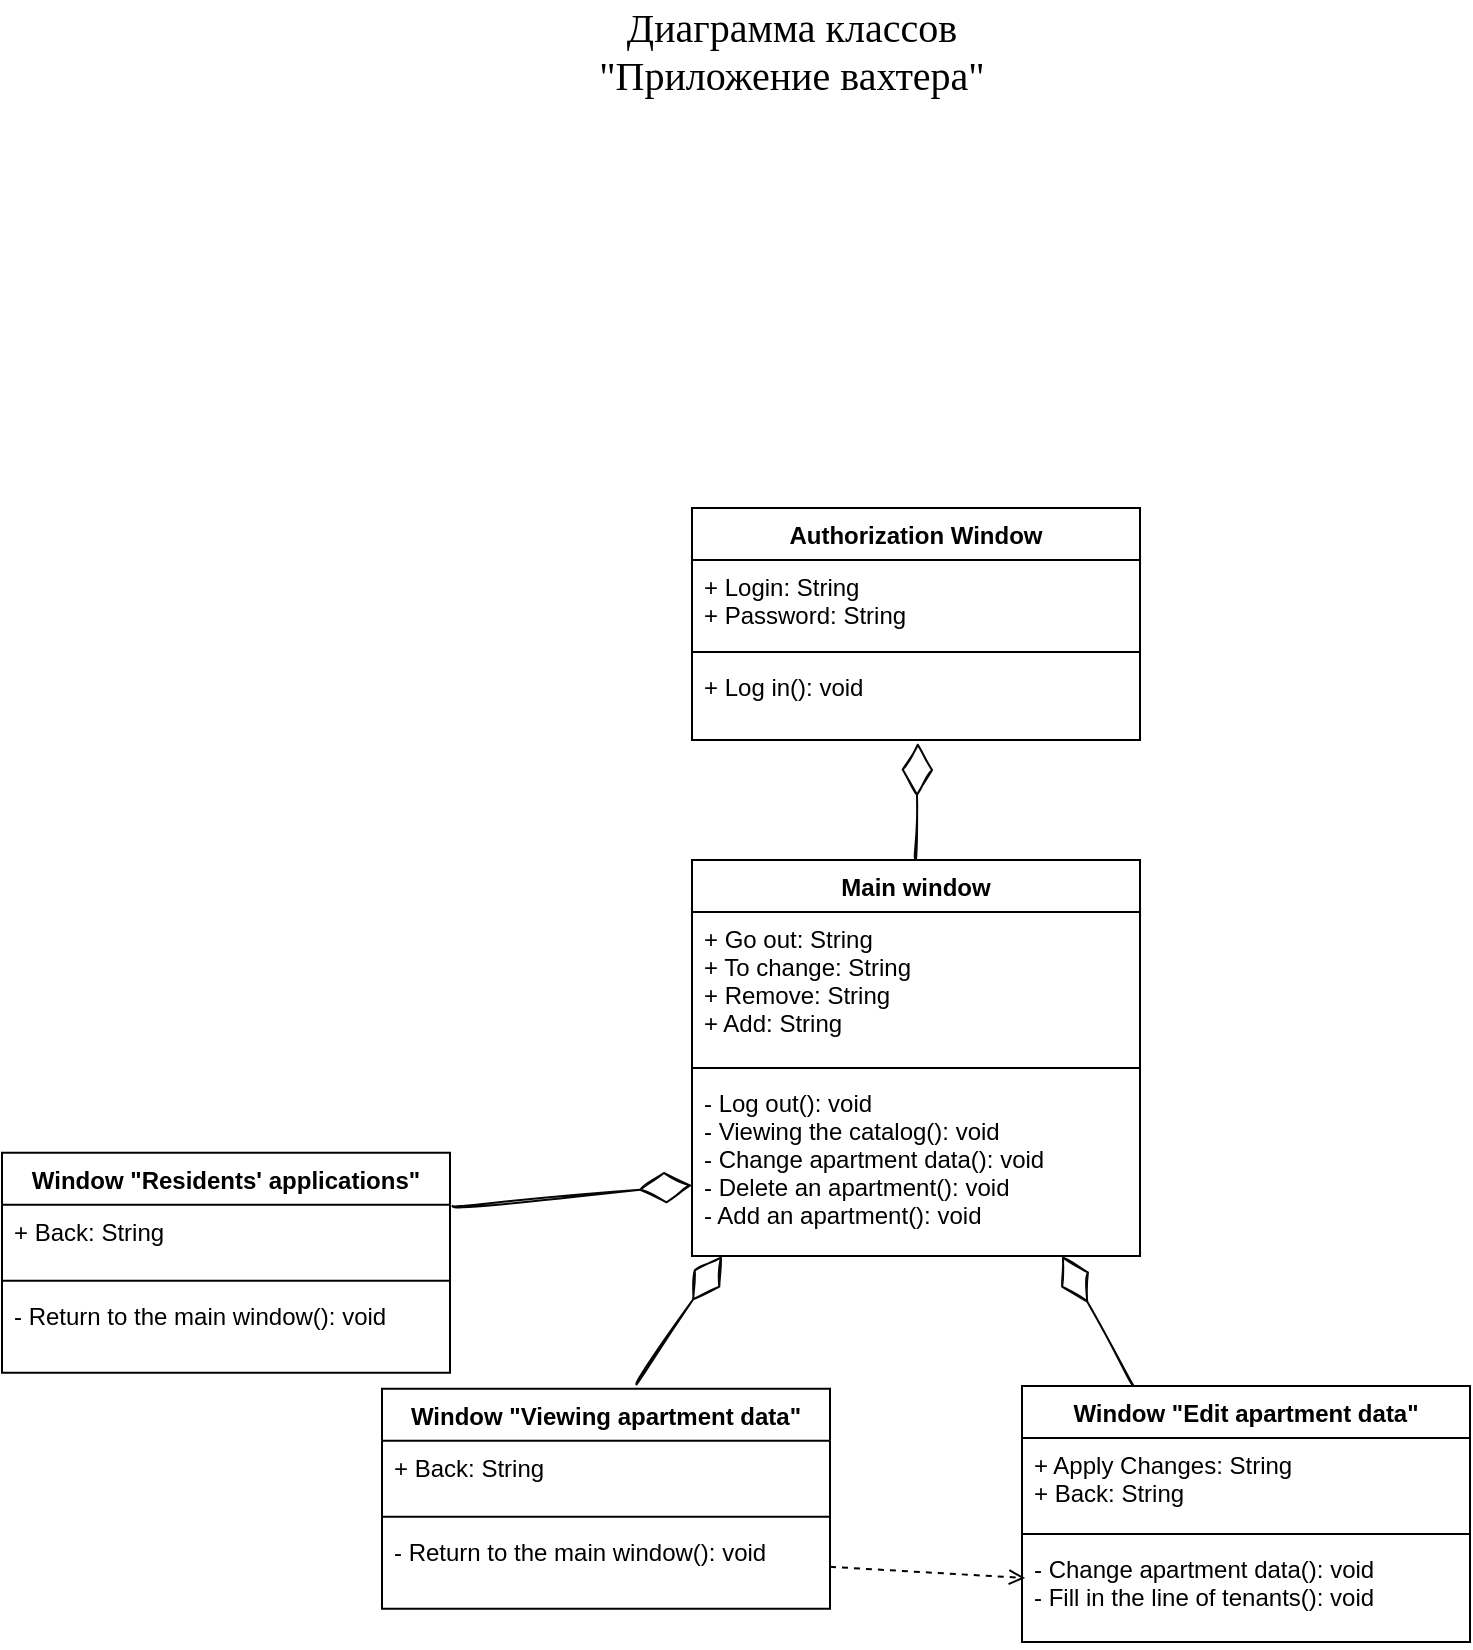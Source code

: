 <mxfile version="17.4.6" type="device"><diagram id="CCgoTomKYs88I-nVAHon" name="Page-1"><mxGraphModel dx="1042" dy="1852" grid="1" gridSize="10" guides="1" tooltips="1" connect="1" arrows="1" fold="1" page="1" pageScale="1" pageWidth="827" pageHeight="1169" math="0" shadow="0"><root><mxCell id="0"/><mxCell id="1" parent="0"/><mxCell id="8F2PFM27OWG5S9CSe4wa-8" value="Main window" style="swimlane;fontStyle=1;align=center;verticalAlign=top;childLayout=stackLayout;horizontal=1;startSize=26;horizontalStack=0;resizeParent=1;resizeParentMax=0;resizeLast=0;collapsible=1;marginBottom=0;" parent="1" vertex="1"><mxGeometry x="355" y="260" width="224" height="198" as="geometry"/></mxCell><mxCell id="8F2PFM27OWG5S9CSe4wa-9" value="+ Go out: String&#10;+ To change: String&#10;+ Remove: String&#10;+ Add: String" style="text;strokeColor=none;fillColor=none;align=left;verticalAlign=top;spacingLeft=4;spacingRight=4;overflow=hidden;rotatable=0;points=[[0,0.5],[1,0.5]];portConstraint=eastwest;" parent="8F2PFM27OWG5S9CSe4wa-8" vertex="1"><mxGeometry y="26" width="224" height="74" as="geometry"/></mxCell><mxCell id="8F2PFM27OWG5S9CSe4wa-10" value="" style="line;strokeWidth=1;fillColor=none;align=left;verticalAlign=middle;spacingTop=-1;spacingLeft=3;spacingRight=3;rotatable=0;labelPosition=right;points=[];portConstraint=eastwest;" parent="8F2PFM27OWG5S9CSe4wa-8" vertex="1"><mxGeometry y="100" width="224" height="8" as="geometry"/></mxCell><mxCell id="8F2PFM27OWG5S9CSe4wa-11" value="- Log out(): void&#10;- Viewing the catalog(): void&#10;- Change apartment data(): void&#10;- Delete an apartment(): void&#10;- Add an apartment(): void" style="text;strokeColor=none;fillColor=none;align=left;verticalAlign=top;spacingLeft=4;spacingRight=4;overflow=hidden;rotatable=0;points=[[0,0.5],[1,0.5]];portConstraint=eastwest;" parent="8F2PFM27OWG5S9CSe4wa-8" vertex="1"><mxGeometry y="108" width="224" height="90" as="geometry"/></mxCell><mxCell id="8F2PFM27OWG5S9CSe4wa-14" value="" style="endArrow=diamondThin;endFill=0;endSize=24;html=1;shadow=0;sketch=1;strokeColor=#050505;strokeWidth=1;curved=1;jumpStyle=sharp;jumpSize=7;exitX=0.5;exitY=0;exitDx=0;exitDy=0;entryX=0.504;entryY=1.035;entryDx=0;entryDy=0;entryPerimeter=0;" parent="1" source="8F2PFM27OWG5S9CSe4wa-8" target="YQBWwW5ngXiucdE0Iv4k-8" edge="1"><mxGeometry width="160" relative="1" as="geometry"><mxPoint x="342.5" y="339" as="sourcePoint"/><mxPoint x="467.177" y="156" as="targetPoint"/></mxGeometry></mxCell><mxCell id="8F2PFM27OWG5S9CSe4wa-15" value="&lt;font face=&quot;Times New Roman&quot; style=&quot;font-size: 20px&quot;&gt;Диаграмма классов&lt;br&gt;&quot;Приложение вахтера&quot;&lt;/font&gt;" style="text;html=1;strokeColor=none;fillColor=none;align=center;verticalAlign=middle;whiteSpace=wrap;rounded=0;" parent="1" vertex="1"><mxGeometry x="300" y="-170" width="210" height="50" as="geometry"/></mxCell><mxCell id="YQBWwW5ngXiucdE0Iv4k-1" value="Window &quot;Viewing apartment data&quot;" style="swimlane;fontStyle=1;align=center;verticalAlign=top;childLayout=stackLayout;horizontal=1;startSize=26;horizontalStack=0;resizeParent=1;resizeParentMax=0;resizeLast=0;collapsible=1;marginBottom=0;" parent="1" vertex="1"><mxGeometry x="200" y="524.42" width="224" height="110" as="geometry"/></mxCell><mxCell id="YQBWwW5ngXiucdE0Iv4k-2" value="+ Back: String&#10;" style="text;strokeColor=none;fillColor=none;align=left;verticalAlign=top;spacingLeft=4;spacingRight=4;overflow=hidden;rotatable=0;points=[[0,0.5],[1,0.5]];portConstraint=eastwest;" parent="YQBWwW5ngXiucdE0Iv4k-1" vertex="1"><mxGeometry y="26" width="224" height="34" as="geometry"/></mxCell><mxCell id="YQBWwW5ngXiucdE0Iv4k-3" value="" style="line;strokeWidth=1;fillColor=none;align=left;verticalAlign=middle;spacingTop=-1;spacingLeft=3;spacingRight=3;rotatable=0;labelPosition=right;points=[];portConstraint=eastwest;" parent="YQBWwW5ngXiucdE0Iv4k-1" vertex="1"><mxGeometry y="60" width="224" height="8" as="geometry"/></mxCell><mxCell id="YQBWwW5ngXiucdE0Iv4k-4" value="- Return to the main window(): void" style="text;strokeColor=none;fillColor=none;align=left;verticalAlign=top;spacingLeft=4;spacingRight=4;overflow=hidden;rotatable=0;points=[[0,0.5],[1,0.5]];portConstraint=eastwest;" parent="YQBWwW5ngXiucdE0Iv4k-1" vertex="1"><mxGeometry y="68" width="224" height="42" as="geometry"/></mxCell><mxCell id="YQBWwW5ngXiucdE0Iv4k-5" value="Authorization Window" style="swimlane;fontStyle=1;align=center;verticalAlign=top;childLayout=stackLayout;horizontal=1;startSize=26;horizontalStack=0;resizeParent=1;resizeParentMax=0;resizeLast=0;collapsible=1;marginBottom=0;" parent="1" vertex="1"><mxGeometry x="355" y="84" width="224" height="116" as="geometry"/></mxCell><mxCell id="YQBWwW5ngXiucdE0Iv4k-6" value="+ Login: String&#10;+ Password: String" style="text;strokeColor=none;fillColor=none;align=left;verticalAlign=top;spacingLeft=4;spacingRight=4;overflow=hidden;rotatable=0;points=[[0,0.5],[1,0.5]];portConstraint=eastwest;" parent="YQBWwW5ngXiucdE0Iv4k-5" vertex="1"><mxGeometry y="26" width="224" height="42" as="geometry"/></mxCell><mxCell id="YQBWwW5ngXiucdE0Iv4k-7" value="" style="line;strokeWidth=1;fillColor=none;align=left;verticalAlign=middle;spacingTop=-1;spacingLeft=3;spacingRight=3;rotatable=0;labelPosition=right;points=[];portConstraint=eastwest;" parent="YQBWwW5ngXiucdE0Iv4k-5" vertex="1"><mxGeometry y="68" width="224" height="8" as="geometry"/></mxCell><mxCell id="YQBWwW5ngXiucdE0Iv4k-8" value="+ Log in(): void&#10;" style="text;strokeColor=none;fillColor=none;align=left;verticalAlign=top;spacingLeft=4;spacingRight=4;overflow=hidden;rotatable=0;points=[[0,0.5],[1,0.5]];portConstraint=eastwest;" parent="YQBWwW5ngXiucdE0Iv4k-5" vertex="1"><mxGeometry y="76" width="224" height="40" as="geometry"/></mxCell><mxCell id="YQBWwW5ngXiucdE0Iv4k-9" value="Window &quot;Edit apartment data&quot;" style="swimlane;fontStyle=1;align=center;verticalAlign=top;childLayout=stackLayout;horizontal=1;startSize=26;horizontalStack=0;resizeParent=1;resizeParentMax=0;resizeLast=0;collapsible=1;marginBottom=0;" parent="1" vertex="1"><mxGeometry x="520" y="523" width="224" height="128" as="geometry"/></mxCell><mxCell id="YQBWwW5ngXiucdE0Iv4k-10" value="+ Apply Changes: String&#10;+ Back: String" style="text;strokeColor=none;fillColor=none;align=left;verticalAlign=top;spacingLeft=4;spacingRight=4;overflow=hidden;rotatable=0;points=[[0,0.5],[1,0.5]];portConstraint=eastwest;" parent="YQBWwW5ngXiucdE0Iv4k-9" vertex="1"><mxGeometry y="26" width="224" height="44" as="geometry"/></mxCell><mxCell id="YQBWwW5ngXiucdE0Iv4k-11" value="" style="line;strokeWidth=1;fillColor=none;align=left;verticalAlign=middle;spacingTop=-1;spacingLeft=3;spacingRight=3;rotatable=0;labelPosition=right;points=[];portConstraint=eastwest;" parent="YQBWwW5ngXiucdE0Iv4k-9" vertex="1"><mxGeometry y="70" width="224" height="8" as="geometry"/></mxCell><mxCell id="YQBWwW5ngXiucdE0Iv4k-12" value="- Change apartment data(): void&#10;- Fill in the line of tenants(): void" style="text;strokeColor=none;fillColor=none;align=left;verticalAlign=top;spacingLeft=4;spacingRight=4;overflow=hidden;rotatable=0;points=[[0,0.5],[1,0.5]];portConstraint=eastwest;" parent="YQBWwW5ngXiucdE0Iv4k-9" vertex="1"><mxGeometry y="78" width="224" height="50" as="geometry"/></mxCell><mxCell id="YQBWwW5ngXiucdE0Iv4k-15" value="" style="endArrow=diamondThin;endFill=0;endSize=24;html=1;shadow=0;sketch=1;strokeColor=#050505;strokeWidth=1;curved=1;jumpStyle=sharp;jumpSize=7;exitX=0.25;exitY=0;exitDx=0;exitDy=0;" parent="1" source="YQBWwW5ngXiucdE0Iv4k-9" edge="1"><mxGeometry width="160" relative="1" as="geometry"><mxPoint x="212" y="428" as="sourcePoint"/><mxPoint x="540" y="458" as="targetPoint"/></mxGeometry></mxCell><mxCell id="YQBWwW5ngXiucdE0Iv4k-16" value="" style="endArrow=diamondThin;endFill=0;endSize=24;html=1;shadow=0;sketch=1;strokeColor=#050505;strokeWidth=1;curved=1;jumpStyle=sharp;jumpSize=7;exitX=0.568;exitY=-0.02;exitDx=0;exitDy=0;exitPerimeter=0;" parent="1" source="YQBWwW5ngXiucdE0Iv4k-1" edge="1"><mxGeometry width="160" relative="1" as="geometry"><mxPoint x="320" y="518" as="sourcePoint"/><mxPoint x="370" y="458" as="targetPoint"/></mxGeometry></mxCell><mxCell id="4LYoYNYDAs-l1nYkm5oL-1" value="" style="endArrow=open;html=1;rounded=0;entryX=0.007;entryY=0.36;entryDx=0;entryDy=0;exitX=1;exitY=0.5;exitDx=0;exitDy=0;endFill=0;dashed=1;entryPerimeter=0;" parent="1" source="YQBWwW5ngXiucdE0Iv4k-4" target="YQBWwW5ngXiucdE0Iv4k-12" edge="1"><mxGeometry width="50" height="50" relative="1" as="geometry"><mxPoint x="510" y="590" as="sourcePoint"/><mxPoint x="460" y="640" as="targetPoint"/></mxGeometry></mxCell><mxCell id="ziM7NdEwSMbd3rldzSU6-1" value="Window &quot;Residents' applications&quot;" style="swimlane;fontStyle=1;align=center;verticalAlign=top;childLayout=stackLayout;horizontal=1;startSize=26;horizontalStack=0;resizeParent=1;resizeParentMax=0;resizeLast=0;collapsible=1;marginBottom=0;" vertex="1" parent="1"><mxGeometry x="10" y="406.42" width="224" height="110" as="geometry"/></mxCell><mxCell id="ziM7NdEwSMbd3rldzSU6-2" value="+ Back: String&#10;" style="text;strokeColor=none;fillColor=none;align=left;verticalAlign=top;spacingLeft=4;spacingRight=4;overflow=hidden;rotatable=0;points=[[0,0.5],[1,0.5]];portConstraint=eastwest;" vertex="1" parent="ziM7NdEwSMbd3rldzSU6-1"><mxGeometry y="26" width="224" height="34" as="geometry"/></mxCell><mxCell id="ziM7NdEwSMbd3rldzSU6-3" value="" style="line;strokeWidth=1;fillColor=none;align=left;verticalAlign=middle;spacingTop=-1;spacingLeft=3;spacingRight=3;rotatable=0;labelPosition=right;points=[];portConstraint=eastwest;" vertex="1" parent="ziM7NdEwSMbd3rldzSU6-1"><mxGeometry y="60" width="224" height="8" as="geometry"/></mxCell><mxCell id="ziM7NdEwSMbd3rldzSU6-4" value="- Return to the main window(): void" style="text;strokeColor=none;fillColor=none;align=left;verticalAlign=top;spacingLeft=4;spacingRight=4;overflow=hidden;rotatable=0;points=[[0,0.5],[1,0.5]];portConstraint=eastwest;" vertex="1" parent="ziM7NdEwSMbd3rldzSU6-1"><mxGeometry y="68" width="224" height="42" as="geometry"/></mxCell><mxCell id="ziM7NdEwSMbd3rldzSU6-5" value="" style="endArrow=diamondThin;endFill=0;endSize=24;html=1;shadow=0;sketch=1;strokeColor=#050505;strokeWidth=1;curved=1;jumpStyle=sharp;jumpSize=7;exitX=1.006;exitY=0.017;exitDx=0;exitDy=0;exitPerimeter=0;" edge="1" parent="1" source="ziM7NdEwSMbd3rldzSU6-2" target="8F2PFM27OWG5S9CSe4wa-11"><mxGeometry width="160" relative="1" as="geometry"><mxPoint x="130" y="400" as="sourcePoint"/><mxPoint x="180" y="340" as="targetPoint"/></mxGeometry></mxCell></root></mxGraphModel></diagram></mxfile>